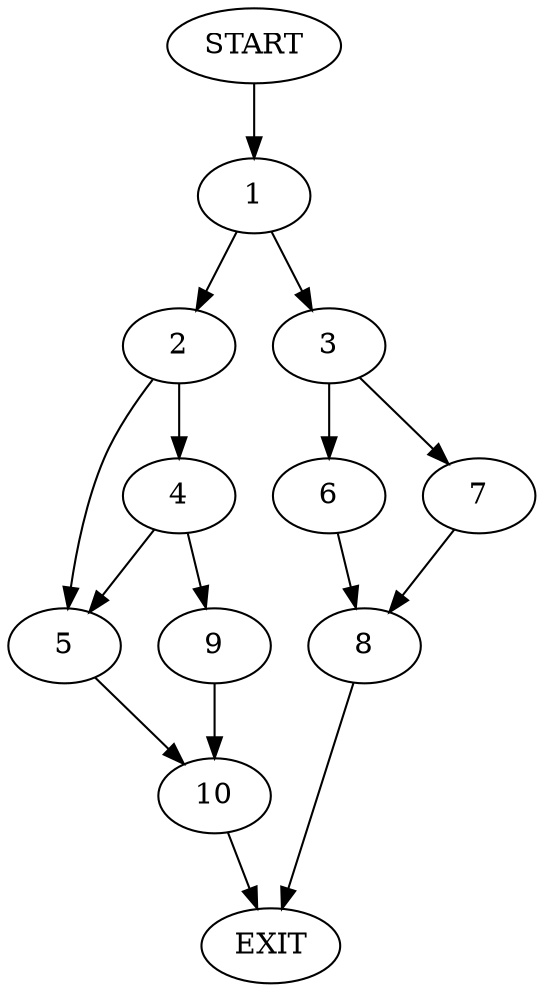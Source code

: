 digraph {
0 [label="START"]
11 [label="EXIT"]
0 -> 1
1 -> 2
1 -> 3
2 -> 4
2 -> 5
3 -> 6
3 -> 7
7 -> 8
6 -> 8
8 -> 11
4 -> 9
4 -> 5
5 -> 10
9 -> 10
10 -> 11
}
